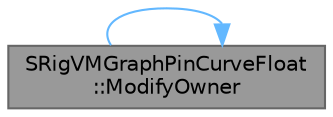 digraph "SRigVMGraphPinCurveFloat::ModifyOwner"
{
 // INTERACTIVE_SVG=YES
 // LATEX_PDF_SIZE
  bgcolor="transparent";
  edge [fontname=Helvetica,fontsize=10,labelfontname=Helvetica,labelfontsize=10];
  node [fontname=Helvetica,fontsize=10,shape=box,height=0.2,width=0.4];
  rankdir="LR";
  Node1 [id="Node000001",label="SRigVMGraphPinCurveFloat\l::ModifyOwner",height=0.2,width=0.4,color="gray40", fillcolor="grey60", style="filled", fontcolor="black",tooltip="Called to modify the owner of the curve."];
  Node1 -> Node1 [id="edge1_Node000001_Node000001",color="steelblue1",style="solid",tooltip=" "];
}
